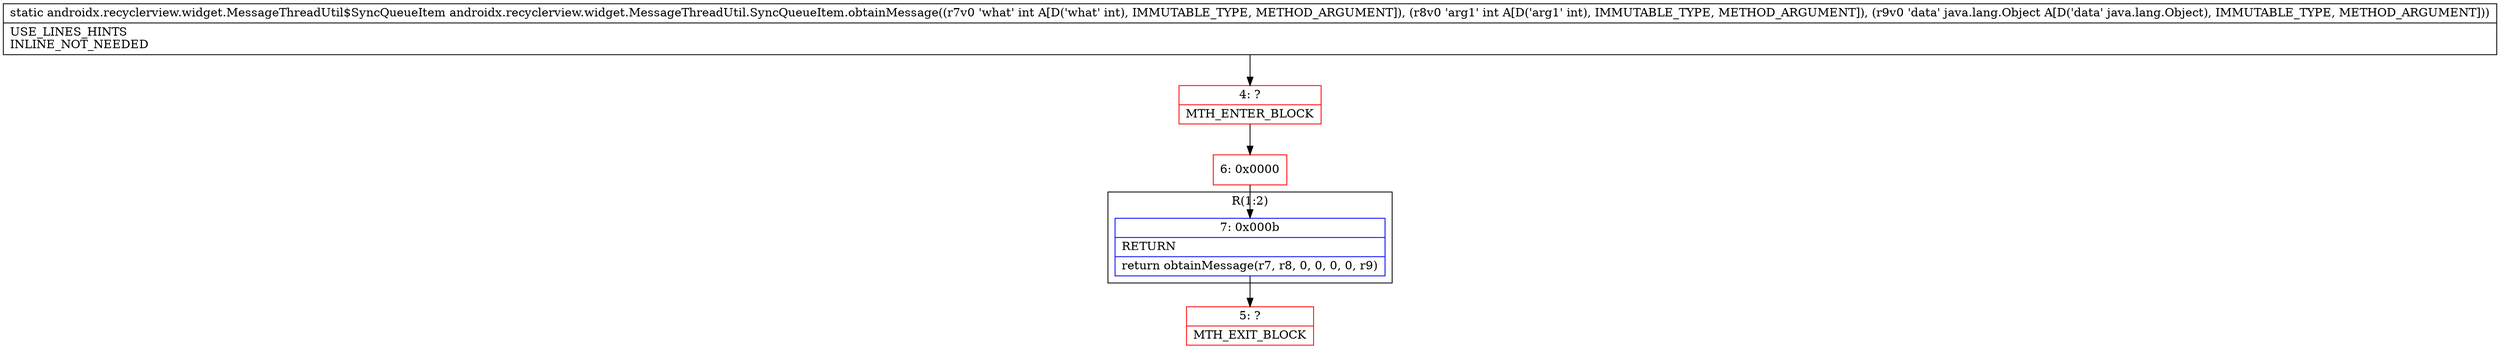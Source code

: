 digraph "CFG forandroidx.recyclerview.widget.MessageThreadUtil.SyncQueueItem.obtainMessage(IILjava\/lang\/Object;)Landroidx\/recyclerview\/widget\/MessageThreadUtil$SyncQueueItem;" {
subgraph cluster_Region_384791042 {
label = "R(1:2)";
node [shape=record,color=blue];
Node_7 [shape=record,label="{7\:\ 0x000b|RETURN\l|return obtainMessage(r7, r8, 0, 0, 0, 0, r9)\l}"];
}
Node_4 [shape=record,color=red,label="{4\:\ ?|MTH_ENTER_BLOCK\l}"];
Node_6 [shape=record,color=red,label="{6\:\ 0x0000}"];
Node_5 [shape=record,color=red,label="{5\:\ ?|MTH_EXIT_BLOCK\l}"];
MethodNode[shape=record,label="{static androidx.recyclerview.widget.MessageThreadUtil$SyncQueueItem androidx.recyclerview.widget.MessageThreadUtil.SyncQueueItem.obtainMessage((r7v0 'what' int A[D('what' int), IMMUTABLE_TYPE, METHOD_ARGUMENT]), (r8v0 'arg1' int A[D('arg1' int), IMMUTABLE_TYPE, METHOD_ARGUMENT]), (r9v0 'data' java.lang.Object A[D('data' java.lang.Object), IMMUTABLE_TYPE, METHOD_ARGUMENT]))  | USE_LINES_HINTS\lINLINE_NOT_NEEDED\l}"];
MethodNode -> Node_4;Node_7 -> Node_5;
Node_4 -> Node_6;
Node_6 -> Node_7;
}

